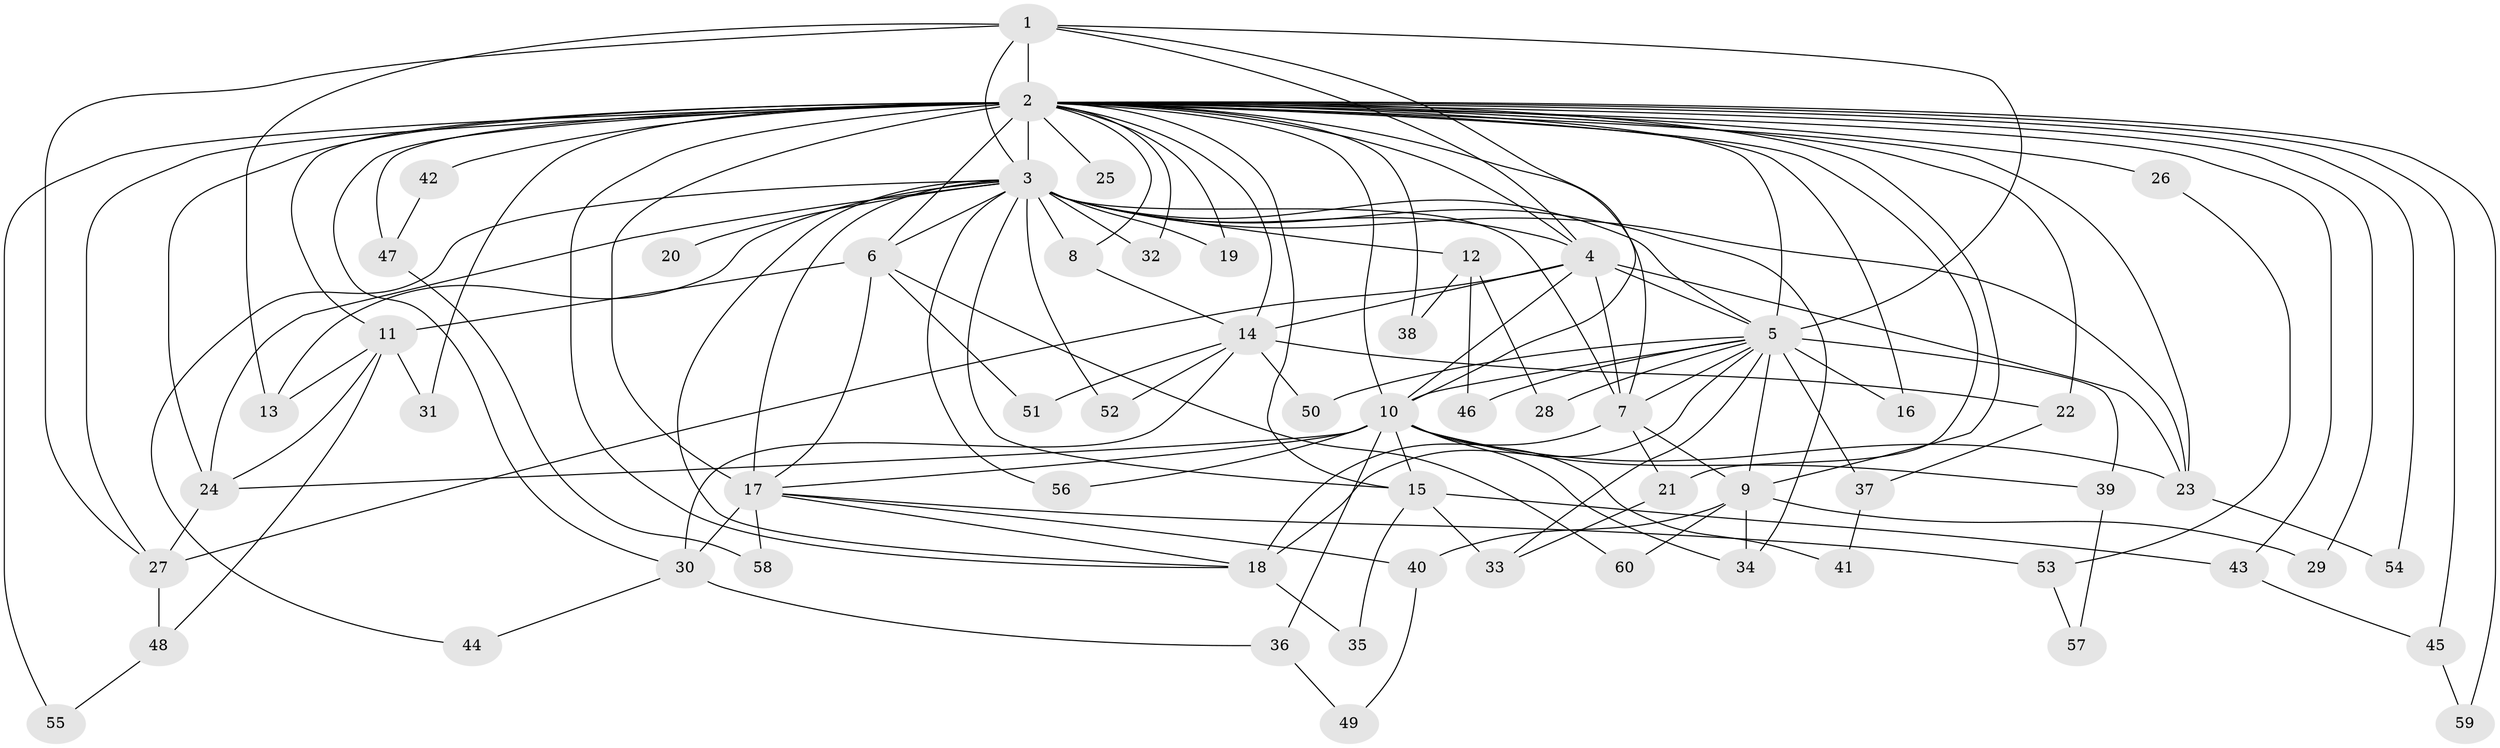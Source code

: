 // original degree distribution, {16: 0.01680672268907563, 25: 0.01680672268907563, 32: 0.008403361344537815, 22: 0.025210084033613446, 24: 0.008403361344537815, 12: 0.008403361344537815, 6: 0.058823529411764705, 5: 0.058823529411764705, 4: 0.06722689075630252, 7: 0.008403361344537815, 2: 0.5378151260504201, 3: 0.18487394957983194}
// Generated by graph-tools (version 1.1) at 2025/34/03/09/25 02:34:55]
// undirected, 60 vertices, 137 edges
graph export_dot {
graph [start="1"]
  node [color=gray90,style=filled];
  1;
  2;
  3;
  4;
  5;
  6;
  7;
  8;
  9;
  10;
  11;
  12;
  13;
  14;
  15;
  16;
  17;
  18;
  19;
  20;
  21;
  22;
  23;
  24;
  25;
  26;
  27;
  28;
  29;
  30;
  31;
  32;
  33;
  34;
  35;
  36;
  37;
  38;
  39;
  40;
  41;
  42;
  43;
  44;
  45;
  46;
  47;
  48;
  49;
  50;
  51;
  52;
  53;
  54;
  55;
  56;
  57;
  58;
  59;
  60;
  1 -- 2 [weight=5.0];
  1 -- 3 [weight=4.0];
  1 -- 4 [weight=2.0];
  1 -- 5 [weight=2.0];
  1 -- 10 [weight=1.0];
  1 -- 13 [weight=3.0];
  1 -- 27 [weight=1.0];
  2 -- 3 [weight=21.0];
  2 -- 4 [weight=5.0];
  2 -- 5 [weight=6.0];
  2 -- 6 [weight=3.0];
  2 -- 7 [weight=1.0];
  2 -- 8 [weight=2.0];
  2 -- 9 [weight=1.0];
  2 -- 10 [weight=3.0];
  2 -- 11 [weight=1.0];
  2 -- 14 [weight=2.0];
  2 -- 15 [weight=3.0];
  2 -- 16 [weight=2.0];
  2 -- 17 [weight=14.0];
  2 -- 18 [weight=1.0];
  2 -- 19 [weight=1.0];
  2 -- 21 [weight=1.0];
  2 -- 22 [weight=1.0];
  2 -- 23 [weight=1.0];
  2 -- 24 [weight=1.0];
  2 -- 25 [weight=1.0];
  2 -- 26 [weight=2.0];
  2 -- 27 [weight=1.0];
  2 -- 29 [weight=1.0];
  2 -- 30 [weight=1.0];
  2 -- 31 [weight=1.0];
  2 -- 32 [weight=1.0];
  2 -- 38 [weight=1.0];
  2 -- 42 [weight=1.0];
  2 -- 43 [weight=1.0];
  2 -- 45 [weight=1.0];
  2 -- 47 [weight=1.0];
  2 -- 54 [weight=1.0];
  2 -- 55 [weight=1.0];
  2 -- 59 [weight=1.0];
  3 -- 4 [weight=2.0];
  3 -- 5 [weight=2.0];
  3 -- 6 [weight=2.0];
  3 -- 7 [weight=1.0];
  3 -- 8 [weight=1.0];
  3 -- 12 [weight=1.0];
  3 -- 13 [weight=2.0];
  3 -- 15 [weight=1.0];
  3 -- 17 [weight=1.0];
  3 -- 18 [weight=1.0];
  3 -- 19 [weight=1.0];
  3 -- 20 [weight=1.0];
  3 -- 23 [weight=1.0];
  3 -- 24 [weight=1.0];
  3 -- 32 [weight=1.0];
  3 -- 34 [weight=1.0];
  3 -- 44 [weight=1.0];
  3 -- 52 [weight=1.0];
  3 -- 56 [weight=1.0];
  4 -- 5 [weight=1.0];
  4 -- 7 [weight=1.0];
  4 -- 10 [weight=10.0];
  4 -- 14 [weight=1.0];
  4 -- 23 [weight=1.0];
  4 -- 27 [weight=1.0];
  5 -- 7 [weight=1.0];
  5 -- 9 [weight=1.0];
  5 -- 10 [weight=1.0];
  5 -- 16 [weight=1.0];
  5 -- 18 [weight=1.0];
  5 -- 28 [weight=1.0];
  5 -- 33 [weight=1.0];
  5 -- 37 [weight=1.0];
  5 -- 39 [weight=1.0];
  5 -- 46 [weight=1.0];
  5 -- 50 [weight=1.0];
  6 -- 11 [weight=1.0];
  6 -- 17 [weight=1.0];
  6 -- 51 [weight=1.0];
  6 -- 60 [weight=1.0];
  7 -- 9 [weight=1.0];
  7 -- 18 [weight=4.0];
  7 -- 21 [weight=1.0];
  8 -- 14 [weight=1.0];
  9 -- 29 [weight=1.0];
  9 -- 34 [weight=1.0];
  9 -- 40 [weight=1.0];
  9 -- 60 [weight=1.0];
  10 -- 15 [weight=1.0];
  10 -- 17 [weight=1.0];
  10 -- 23 [weight=2.0];
  10 -- 24 [weight=1.0];
  10 -- 34 [weight=1.0];
  10 -- 36 [weight=1.0];
  10 -- 39 [weight=1.0];
  10 -- 41 [weight=1.0];
  10 -- 56 [weight=1.0];
  11 -- 13 [weight=1.0];
  11 -- 24 [weight=1.0];
  11 -- 31 [weight=1.0];
  11 -- 48 [weight=1.0];
  12 -- 28 [weight=1.0];
  12 -- 38 [weight=1.0];
  12 -- 46 [weight=1.0];
  14 -- 22 [weight=1.0];
  14 -- 30 [weight=1.0];
  14 -- 50 [weight=1.0];
  14 -- 51 [weight=1.0];
  14 -- 52 [weight=1.0];
  15 -- 33 [weight=1.0];
  15 -- 35 [weight=1.0];
  15 -- 43 [weight=1.0];
  17 -- 18 [weight=1.0];
  17 -- 30 [weight=2.0];
  17 -- 40 [weight=2.0];
  17 -- 53 [weight=1.0];
  17 -- 58 [weight=1.0];
  18 -- 35 [weight=1.0];
  21 -- 33 [weight=1.0];
  22 -- 37 [weight=1.0];
  23 -- 54 [weight=1.0];
  24 -- 27 [weight=1.0];
  26 -- 53 [weight=1.0];
  27 -- 48 [weight=1.0];
  30 -- 36 [weight=1.0];
  30 -- 44 [weight=1.0];
  36 -- 49 [weight=1.0];
  37 -- 41 [weight=1.0];
  39 -- 57 [weight=1.0];
  40 -- 49 [weight=1.0];
  42 -- 47 [weight=1.0];
  43 -- 45 [weight=1.0];
  45 -- 59 [weight=1.0];
  47 -- 58 [weight=1.0];
  48 -- 55 [weight=1.0];
  53 -- 57 [weight=1.0];
}
